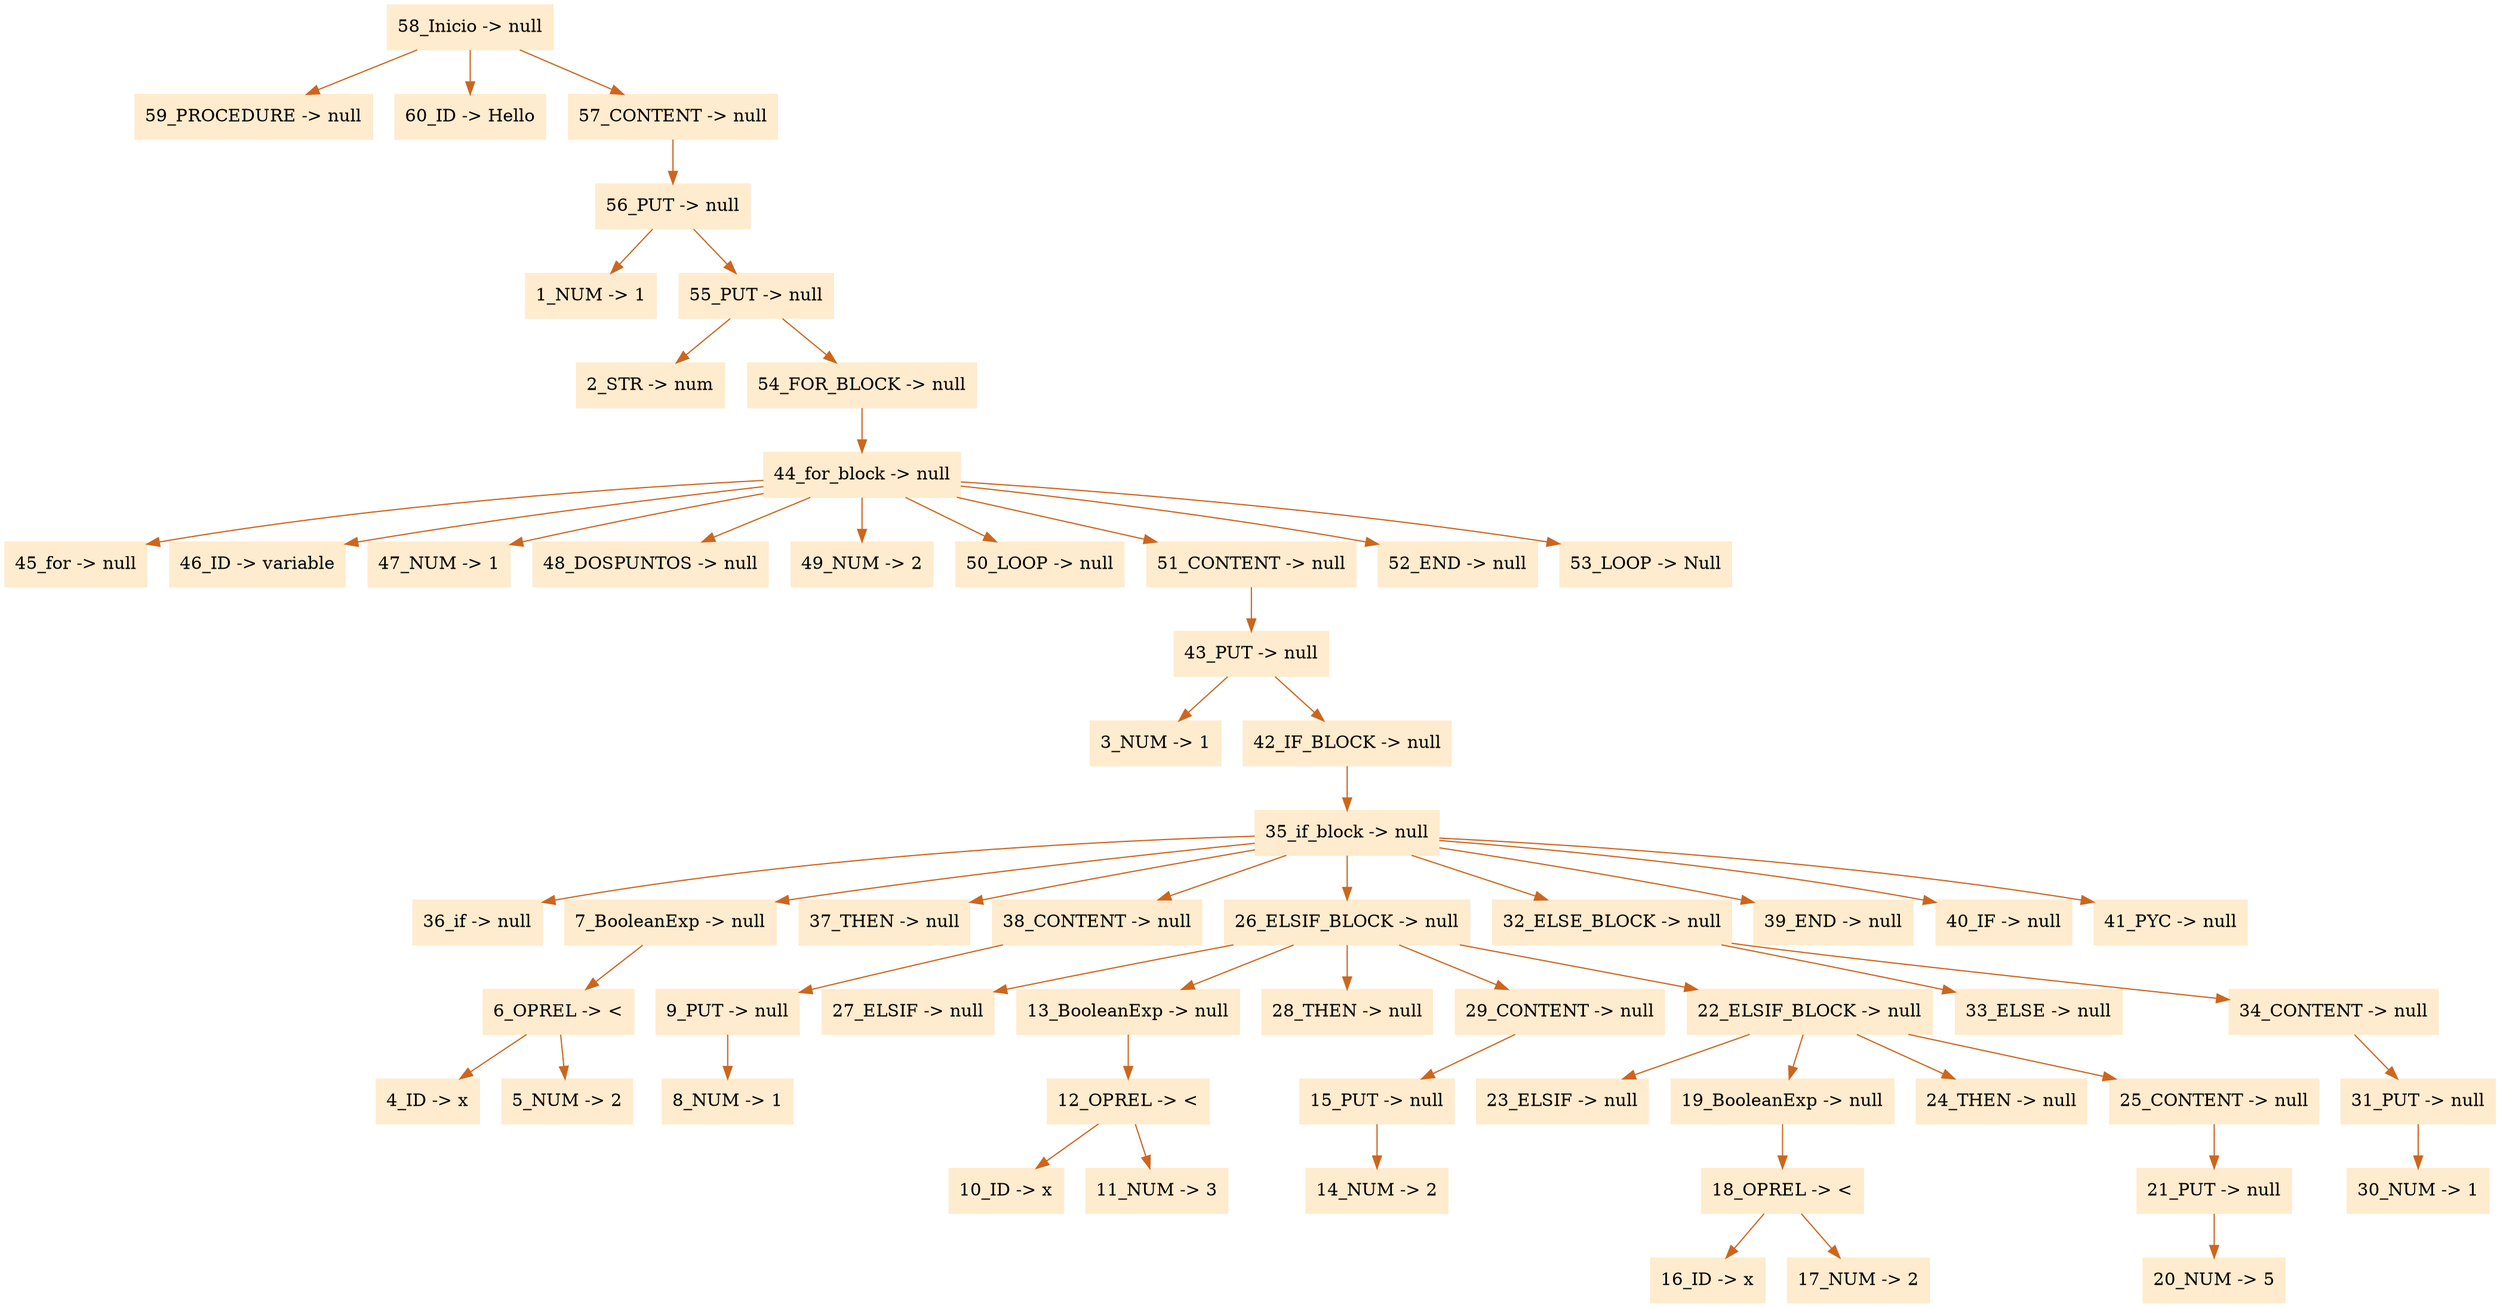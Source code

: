 digraph G {node[shape=box, style=filled, color=blanchedalmond]; edge[color=chocolate3];rankdir=UD 

"58_Inicio -> null"->"59_PROCEDURE -> null"
"58_Inicio -> null"->"60_ID -> Hello"
"58_Inicio -> null"->"57_CONTENT -> null"
"57_CONTENT -> null"->"56_PUT -> null"
"56_PUT -> null"->"1_NUM -> 1"
"56_PUT -> null"->"55_PUT -> null"
"55_PUT -> null"->"2_STR -> num"
"55_PUT -> null"->"54_FOR_BLOCK -> null"
"54_FOR_BLOCK -> null"->"44_for_block -> null"
"44_for_block -> null"->"45_for -> null"
"44_for_block -> null"->"46_ID -> variable"
"44_for_block -> null"->"47_NUM -> 1"
"44_for_block -> null"->"48_DOSPUNTOS -> null"
"44_for_block -> null"->"49_NUM -> 2"
"44_for_block -> null"->"50_LOOP -> null"
"44_for_block -> null"->"51_CONTENT -> null"
"51_CONTENT -> null"->"43_PUT -> null"
"43_PUT -> null"->"3_NUM -> 1"
"43_PUT -> null"->"42_IF_BLOCK -> null"
"42_IF_BLOCK -> null"->"35_if_block -> null"
"35_if_block -> null"->"36_if -> null"
"35_if_block -> null"->"7_BooleanExp -> null"
"7_BooleanExp -> null"->"6_OPREL -> <"
"6_OPREL -> <"->"4_ID -> x"
"6_OPREL -> <"->"5_NUM -> 2"
"35_if_block -> null"->"37_THEN -> null"
"35_if_block -> null"->"38_CONTENT -> null"
"38_CONTENT -> null"->"9_PUT -> null"
"9_PUT -> null"->"8_NUM -> 1"
"35_if_block -> null"->"26_ELSIF_BLOCK -> null"
"26_ELSIF_BLOCK -> null"->"27_ELSIF -> null"
"26_ELSIF_BLOCK -> null"->"13_BooleanExp -> null"
"13_BooleanExp -> null"->"12_OPREL -> <"
"12_OPREL -> <"->"10_ID -> x"
"12_OPREL -> <"->"11_NUM -> 3"
"26_ELSIF_BLOCK -> null"->"28_THEN -> null"
"26_ELSIF_BLOCK -> null"->"29_CONTENT -> null"
"29_CONTENT -> null"->"15_PUT -> null"
"15_PUT -> null"->"14_NUM -> 2"
"26_ELSIF_BLOCK -> null"->"22_ELSIF_BLOCK -> null"
"22_ELSIF_BLOCK -> null"->"23_ELSIF -> null"
"22_ELSIF_BLOCK -> null"->"19_BooleanExp -> null"
"19_BooleanExp -> null"->"18_OPREL -> <"
"18_OPREL -> <"->"16_ID -> x"
"18_OPREL -> <"->"17_NUM -> 2"
"22_ELSIF_BLOCK -> null"->"24_THEN -> null"
"22_ELSIF_BLOCK -> null"->"25_CONTENT -> null"
"25_CONTENT -> null"->"21_PUT -> null"
"21_PUT -> null"->"20_NUM -> 5"
"35_if_block -> null"->"32_ELSE_BLOCK -> null"
"32_ELSE_BLOCK -> null"->"33_ELSE -> null"
"32_ELSE_BLOCK -> null"->"34_CONTENT -> null"
"34_CONTENT -> null"->"31_PUT -> null"
"31_PUT -> null"->"30_NUM -> 1"
"35_if_block -> null"->"39_END -> null"
"35_if_block -> null"->"40_IF -> null"
"35_if_block -> null"->"41_PYC -> null"
"44_for_block -> null"->"52_END -> null"
"44_for_block -> null"->"53_LOOP -> Null"


}
